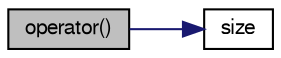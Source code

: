 digraph "operator()"
{
  bgcolor="transparent";
  edge [fontname="FreeSans",fontsize="10",labelfontname="FreeSans",labelfontsize="10"];
  node [fontname="FreeSans",fontsize="10",shape=record];
  rankdir="LR";
  Node621 [label="operator()",height=0.2,width=0.4,color="black", fillcolor="grey75", style="filled", fontcolor="black"];
  Node621 -> Node622 [color="midnightblue",fontsize="10",style="solid",fontname="FreeSans"];
  Node622 [label="size",height=0.2,width=0.4,color="black",URL="$a21674.html#a47b3bf30da1eb3ab8076b5fbe00e0494",tooltip="Return the primary size, i.e. the number of rows. "];
}
